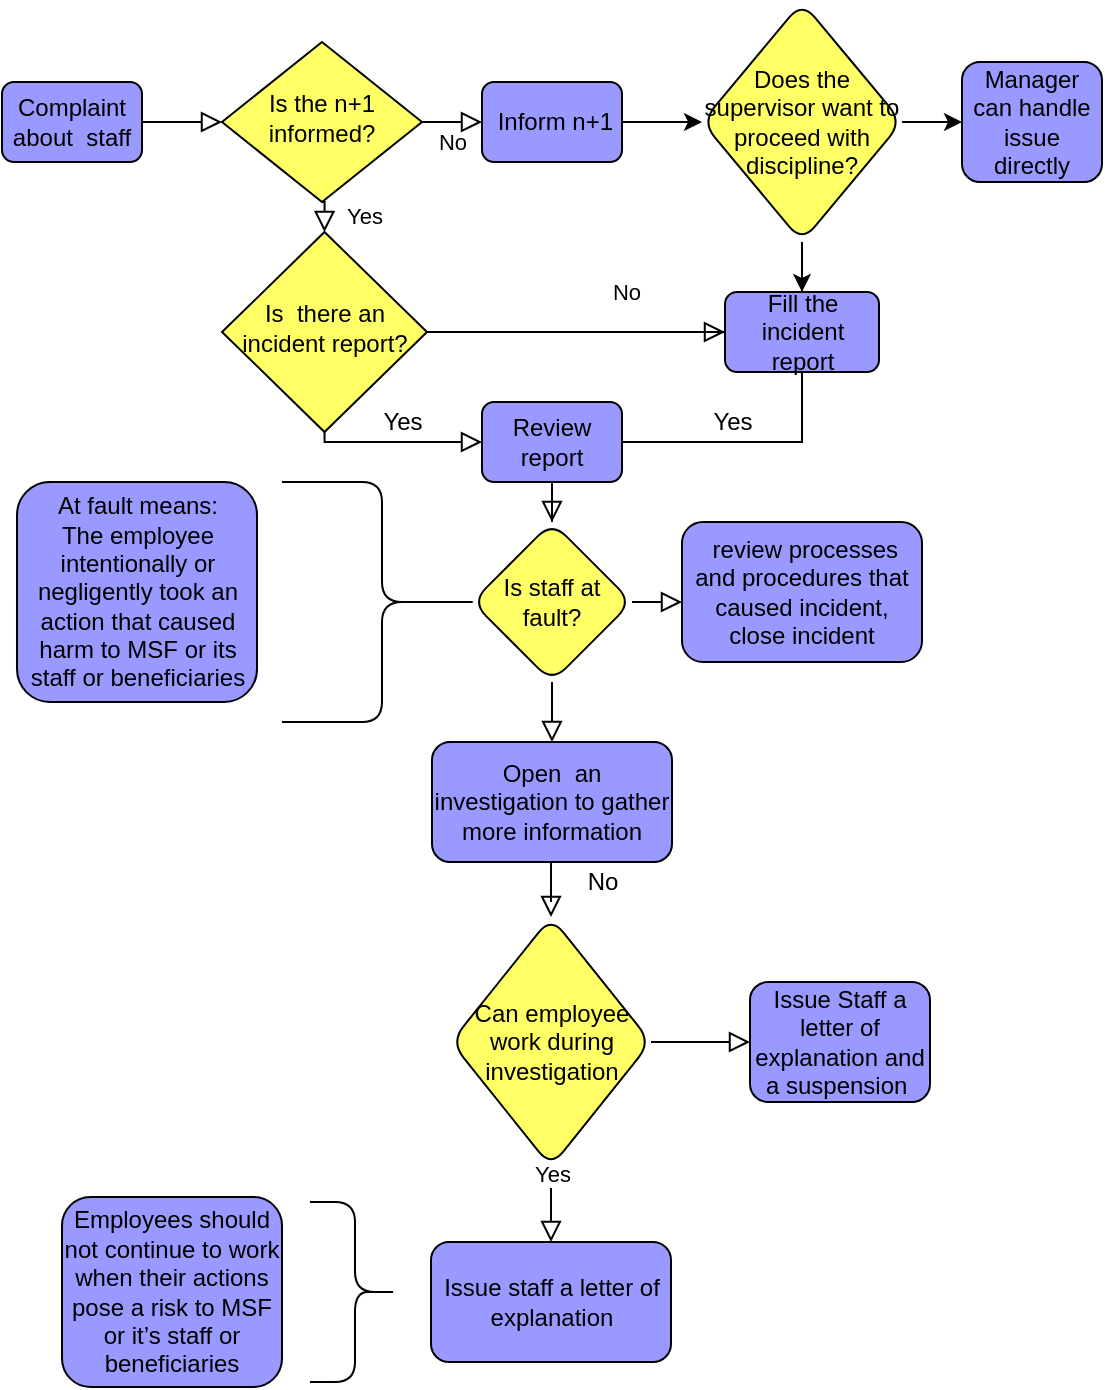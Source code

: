 <mxfile version="15.7.1" type="github">
  <diagram id="C5RBs43oDa-KdzZeNtuy" name="Page-1">
    <mxGraphModel dx="749" dy="1241" grid="1" gridSize="10" guides="1" tooltips="1" connect="1" arrows="1" fold="1" page="1" pageScale="1" pageWidth="827" pageHeight="1169" math="0" shadow="0">
      <root>
        <mxCell id="WIyWlLk6GJQsqaUBKTNV-0" />
        <mxCell id="WIyWlLk6GJQsqaUBKTNV-1" parent="WIyWlLk6GJQsqaUBKTNV-0" />
        <mxCell id="WIyWlLk6GJQsqaUBKTNV-2" value="" style="rounded=0;html=1;jettySize=auto;orthogonalLoop=1;fontSize=11;endArrow=block;endFill=0;endSize=8;strokeWidth=1;shadow=0;labelBackgroundColor=none;edgeStyle=orthogonalEdgeStyle;entryX=0;entryY=0.5;entryDx=0;entryDy=0;" parent="WIyWlLk6GJQsqaUBKTNV-1" source="WIyWlLk6GJQsqaUBKTNV-3" target="WIyWlLk6GJQsqaUBKTNV-6" edge="1">
          <mxGeometry relative="1" as="geometry">
            <mxPoint x="115" y="210" as="targetPoint" />
            <Array as="points" />
          </mxGeometry>
        </mxCell>
        <mxCell id="WIyWlLk6GJQsqaUBKTNV-3" value="Complaint about &amp;nbsp;staff" style="rounded=1;whiteSpace=wrap;html=1;fontSize=12;glass=0;strokeWidth=1;shadow=0;fillColor=#9999FF;" parent="WIyWlLk6GJQsqaUBKTNV-1" vertex="1">
          <mxGeometry x="40" y="40" width="70" height="40" as="geometry" />
        </mxCell>
        <mxCell id="WIyWlLk6GJQsqaUBKTNV-4" value="Yes" style="rounded=0;html=1;jettySize=auto;orthogonalLoop=1;fontSize=11;endArrow=block;endFill=0;endSize=8;strokeWidth=1;shadow=0;labelBackgroundColor=none;edgeStyle=orthogonalEdgeStyle;exitX=0.5;exitY=1;exitDx=0;exitDy=0;entryX=0.5;entryY=0;entryDx=0;entryDy=0;" parent="WIyWlLk6GJQsqaUBKTNV-1" source="WIyWlLk6GJQsqaUBKTNV-6" target="WIyWlLk6GJQsqaUBKTNV-10" edge="1">
          <mxGeometry y="20" relative="1" as="geometry">
            <mxPoint as="offset" />
            <mxPoint x="120" y="130" as="sourcePoint" />
            <mxPoint x="90" y="240" as="targetPoint" />
            <Array as="points" />
          </mxGeometry>
        </mxCell>
        <mxCell id="WIyWlLk6GJQsqaUBKTNV-5" value="No" style="edgeStyle=orthogonalEdgeStyle;rounded=0;html=1;jettySize=auto;orthogonalLoop=1;fontSize=11;endArrow=block;endFill=0;endSize=8;strokeWidth=1;shadow=0;labelBackgroundColor=none;" parent="WIyWlLk6GJQsqaUBKTNV-1" source="WIyWlLk6GJQsqaUBKTNV-6" target="WIyWlLk6GJQsqaUBKTNV-7" edge="1">
          <mxGeometry y="10" relative="1" as="geometry">
            <mxPoint as="offset" />
          </mxGeometry>
        </mxCell>
        <mxCell id="WIyWlLk6GJQsqaUBKTNV-6" value="Is the n+1 informed?" style="rhombus;whiteSpace=wrap;html=1;shadow=0;fontFamily=Helvetica;fontSize=12;align=center;strokeWidth=1;spacing=6;spacingTop=-4;fillColor=#FFFF66;" parent="WIyWlLk6GJQsqaUBKTNV-1" vertex="1">
          <mxGeometry x="150" y="20" width="100" height="80" as="geometry" />
        </mxCell>
        <mxCell id="p9a7xt2REOktt-Pt6FsS-1" value="" style="edgeStyle=orthogonalEdgeStyle;rounded=0;orthogonalLoop=1;jettySize=auto;html=1;" edge="1" parent="WIyWlLk6GJQsqaUBKTNV-1" source="WIyWlLk6GJQsqaUBKTNV-7" target="p9a7xt2REOktt-Pt6FsS-0">
          <mxGeometry relative="1" as="geometry" />
        </mxCell>
        <mxCell id="WIyWlLk6GJQsqaUBKTNV-7" value="&amp;nbsp;Inform n+1" style="rounded=1;whiteSpace=wrap;html=1;fontSize=12;glass=0;strokeWidth=1;shadow=0;fillColor=#9999FF;" parent="WIyWlLk6GJQsqaUBKTNV-1" vertex="1">
          <mxGeometry x="280" y="40" width="70" height="40" as="geometry" />
        </mxCell>
        <mxCell id="WIyWlLk6GJQsqaUBKTNV-8" value="No" style="rounded=0;html=1;jettySize=auto;orthogonalLoop=1;fontSize=11;endArrow=block;endFill=0;endSize=8;strokeWidth=1;shadow=0;labelBackgroundColor=none;edgeStyle=orthogonalEdgeStyle;" parent="WIyWlLk6GJQsqaUBKTNV-1" source="WIyWlLk6GJQsqaUBKTNV-10" target="WIyWlLk6GJQsqaUBKTNV-11" edge="1">
          <mxGeometry x="0.333" y="20" relative="1" as="geometry">
            <mxPoint as="offset" />
          </mxGeometry>
        </mxCell>
        <mxCell id="WIyWlLk6GJQsqaUBKTNV-10" value="Is &amp;nbsp;there an incident report?" style="rhombus;whiteSpace=wrap;html=1;shadow=0;fontFamily=Helvetica;fontSize=12;align=center;strokeWidth=1;spacing=6;spacingTop=-4;fillColor=#FFFF66;" parent="WIyWlLk6GJQsqaUBKTNV-1" vertex="1">
          <mxGeometry x="150" y="115" width="102.5" height="100" as="geometry" />
        </mxCell>
        <mxCell id="p9a7xt2REOktt-Pt6FsS-11" value="" style="edgeStyle=orthogonalEdgeStyle;rounded=0;orthogonalLoop=1;jettySize=auto;html=1;shadow=0;labelBackgroundColor=none;endArrow=block;endFill=0;endSize=8;strokeWidth=1;" edge="1" parent="WIyWlLk6GJQsqaUBKTNV-1" source="WIyWlLk6GJQsqaUBKTNV-12" target="p9a7xt2REOktt-Pt6FsS-10">
          <mxGeometry relative="1" as="geometry" />
        </mxCell>
        <mxCell id="WIyWlLk6GJQsqaUBKTNV-12" value="Review report" style="rounded=1;whiteSpace=wrap;html=1;fontSize=12;glass=0;strokeWidth=1;shadow=0;fillColor=#9999FF;" parent="WIyWlLk6GJQsqaUBKTNV-1" vertex="1">
          <mxGeometry x="280" y="200" width="70" height="40" as="geometry" />
        </mxCell>
        <mxCell id="p9a7xt2REOktt-Pt6FsS-3" value="" style="edgeStyle=orthogonalEdgeStyle;rounded=0;orthogonalLoop=1;jettySize=auto;html=1;" edge="1" parent="WIyWlLk6GJQsqaUBKTNV-1" source="p9a7xt2REOktt-Pt6FsS-0" target="WIyWlLk6GJQsqaUBKTNV-11">
          <mxGeometry relative="1" as="geometry" />
        </mxCell>
        <mxCell id="p9a7xt2REOktt-Pt6FsS-6" value="" style="edgeStyle=orthogonalEdgeStyle;rounded=0;orthogonalLoop=1;jettySize=auto;html=1;startArrow=none;exitX=0.5;exitY=0;exitDx=0;exitDy=0;" edge="1" parent="WIyWlLk6GJQsqaUBKTNV-1" source="p9a7xt2REOktt-Pt6FsS-0" target="p9a7xt2REOktt-Pt6FsS-5">
          <mxGeometry relative="1" as="geometry">
            <mxPoint x="500" y="130" as="sourcePoint" />
            <Array as="points">
              <mxPoint x="490" y="60" />
              <mxPoint x="490" y="60" />
            </Array>
          </mxGeometry>
        </mxCell>
        <mxCell id="p9a7xt2REOktt-Pt6FsS-0" value="Does the supervisor want to proceed with discipline?" style="rhombus;whiteSpace=wrap;html=1;rounded=1;shadow=0;strokeWidth=1;glass=0;rotation=0;direction=south;fillColor=#FFFF66;" vertex="1" parent="WIyWlLk6GJQsqaUBKTNV-1">
          <mxGeometry x="390" width="100" height="120" as="geometry" />
        </mxCell>
        <mxCell id="p9a7xt2REOktt-Pt6FsS-9" value="" style="edgeStyle=orthogonalEdgeStyle;rounded=0;orthogonalLoop=1;jettySize=auto;html=1;shadow=0;labelBackgroundColor=none;endArrow=block;endFill=0;endSize=8;strokeWidth=1;startArrow=none;exitX=0.5;exitY=1;exitDx=0;exitDy=0;" edge="1" parent="WIyWlLk6GJQsqaUBKTNV-1" source="WIyWlLk6GJQsqaUBKTNV-10">
          <mxGeometry relative="1" as="geometry">
            <mxPoint x="200" y="290" as="sourcePoint" />
            <mxPoint x="280" y="220" as="targetPoint" />
            <Array as="points">
              <mxPoint x="201" y="220" />
              <mxPoint x="280" y="220" />
            </Array>
          </mxGeometry>
        </mxCell>
        <mxCell id="p9a7xt2REOktt-Pt6FsS-2" value="" style="edgeStyle=orthogonalEdgeStyle;rounded=0;html=1;jettySize=auto;orthogonalLoop=1;fontSize=11;endArrow=none;endFill=0;endSize=8;strokeWidth=1;shadow=0;labelBackgroundColor=none;" edge="1" parent="WIyWlLk6GJQsqaUBKTNV-1" source="WIyWlLk6GJQsqaUBKTNV-10" target="WIyWlLk6GJQsqaUBKTNV-11">
          <mxGeometry y="10" relative="1" as="geometry">
            <mxPoint as="offset" />
            <mxPoint x="157.469" y="315.033" as="sourcePoint" />
            <mxPoint x="424.984" y="530" as="targetPoint" />
          </mxGeometry>
        </mxCell>
        <mxCell id="p9a7xt2REOktt-Pt6FsS-5" value="Manager can handle issue directly" style="whiteSpace=wrap;html=1;rounded=1;shadow=0;strokeWidth=1;glass=0;fillColor=#9999FF;" vertex="1" parent="WIyWlLk6GJQsqaUBKTNV-1">
          <mxGeometry x="520" y="30" width="70" height="60" as="geometry" />
        </mxCell>
        <mxCell id="p9a7xt2REOktt-Pt6FsS-7" value="No" style="text;html=1;align=center;verticalAlign=middle;resizable=0;points=[];autosize=1;strokeColor=none;fillColor=none;" vertex="1" parent="WIyWlLk6GJQsqaUBKTNV-1">
          <mxGeometry x="425" y="140" width="30" height="20" as="geometry" />
        </mxCell>
        <mxCell id="p9a7xt2REOktt-Pt6FsS-15" value="" style="edgeStyle=orthogonalEdgeStyle;rounded=0;orthogonalLoop=1;jettySize=auto;html=1;shadow=0;labelBackgroundColor=none;endArrow=block;endFill=0;endSize=8;strokeWidth=1;" edge="1" parent="WIyWlLk6GJQsqaUBKTNV-1" source="p9a7xt2REOktt-Pt6FsS-10" target="p9a7xt2REOktt-Pt6FsS-14">
          <mxGeometry relative="1" as="geometry">
            <Array as="points">
              <mxPoint x="380" y="300" />
              <mxPoint x="380" y="300" />
            </Array>
          </mxGeometry>
        </mxCell>
        <mxCell id="p9a7xt2REOktt-Pt6FsS-18" value="" style="edgeStyle=orthogonalEdgeStyle;rounded=0;orthogonalLoop=1;jettySize=auto;html=1;shadow=0;labelBackgroundColor=none;endArrow=block;endFill=0;endSize=8;strokeWidth=1;entryX=0.5;entryY=0;entryDx=0;entryDy=0;" edge="1" parent="WIyWlLk6GJQsqaUBKTNV-1" source="p9a7xt2REOktt-Pt6FsS-10" target="p9a7xt2REOktt-Pt6FsS-17">
          <mxGeometry relative="1" as="geometry">
            <mxPoint x="170" y="470" as="targetPoint" />
          </mxGeometry>
        </mxCell>
        <mxCell id="p9a7xt2REOktt-Pt6FsS-10" value="Is staff at fault?" style="rhombus;whiteSpace=wrap;html=1;rounded=1;shadow=0;strokeWidth=1;glass=0;fillColor=#FFFF66;" vertex="1" parent="WIyWlLk6GJQsqaUBKTNV-1">
          <mxGeometry x="275" y="260" width="80" height="80" as="geometry" />
        </mxCell>
        <mxCell id="p9a7xt2REOktt-Pt6FsS-12" value="At fault means:&lt;br&gt;The employee intentionally or negligently took an action that caused harm to MSF or its staff or beneficiaries" style="whiteSpace=wrap;html=1;rounded=1;shadow=0;strokeWidth=1;glass=0;fillColor=#9999FF;" vertex="1" parent="WIyWlLk6GJQsqaUBKTNV-1">
          <mxGeometry x="47.5" y="240" width="120" height="110" as="geometry" />
        </mxCell>
        <mxCell id="p9a7xt2REOktt-Pt6FsS-14" value="&amp;nbsp;review processes and procedures that caused incident, close incident" style="whiteSpace=wrap;html=1;rounded=1;shadow=0;strokeWidth=1;glass=0;fillColor=#9999FF;" vertex="1" parent="WIyWlLk6GJQsqaUBKTNV-1">
          <mxGeometry x="380" y="260" width="120" height="70" as="geometry" />
        </mxCell>
        <mxCell id="p9a7xt2REOktt-Pt6FsS-16" value="No" style="text;html=1;align=center;verticalAlign=middle;resizable=0;points=[];autosize=1;strokeColor=none;fillColor=none;" vertex="1" parent="WIyWlLk6GJQsqaUBKTNV-1">
          <mxGeometry x="325" y="430" width="30" height="20" as="geometry" />
        </mxCell>
        <mxCell id="p9a7xt2REOktt-Pt6FsS-20" value="" style="edgeStyle=orthogonalEdgeStyle;rounded=0;orthogonalLoop=1;jettySize=auto;html=1;shadow=0;labelBackgroundColor=none;endArrow=block;endFill=0;endSize=8;strokeWidth=1;entryX=0.5;entryY=0;entryDx=0;entryDy=0;" edge="1" parent="WIyWlLk6GJQsqaUBKTNV-1" source="p9a7xt2REOktt-Pt6FsS-17" target="p9a7xt2REOktt-Pt6FsS-19">
          <mxGeometry relative="1" as="geometry">
            <mxPoint x="190" y="510" as="targetPoint" />
            <Array as="points">
              <mxPoint x="315" y="450" />
            </Array>
          </mxGeometry>
        </mxCell>
        <mxCell id="p9a7xt2REOktt-Pt6FsS-17" value="Open &amp;nbsp;an investigation to gather more information" style="whiteSpace=wrap;html=1;rounded=1;shadow=0;strokeWidth=1;glass=0;fillColor=#9999FF;" vertex="1" parent="WIyWlLk6GJQsqaUBKTNV-1">
          <mxGeometry x="255" y="370" width="120" height="60" as="geometry" />
        </mxCell>
        <mxCell id="p9a7xt2REOktt-Pt6FsS-28" value="" style="edgeStyle=orthogonalEdgeStyle;rounded=0;orthogonalLoop=1;jettySize=auto;html=1;shadow=0;labelBackgroundColor=none;endArrow=block;endFill=0;endSize=8;strokeWidth=1;" edge="1" parent="WIyWlLk6GJQsqaUBKTNV-1" source="p9a7xt2REOktt-Pt6FsS-19" target="p9a7xt2REOktt-Pt6FsS-27">
          <mxGeometry relative="1" as="geometry" />
        </mxCell>
        <mxCell id="p9a7xt2REOktt-Pt6FsS-29" value="Yes" style="edgeLabel;html=1;align=center;verticalAlign=middle;resizable=0;points=[];" vertex="1" connectable="0" parent="p9a7xt2REOktt-Pt6FsS-28">
          <mxGeometry x="-0.836" relative="1" as="geometry">
            <mxPoint as="offset" />
          </mxGeometry>
        </mxCell>
        <mxCell id="p9a7xt2REOktt-Pt6FsS-31" value="" style="edgeStyle=orthogonalEdgeStyle;rounded=0;orthogonalLoop=1;jettySize=auto;html=1;shadow=0;labelBackgroundColor=none;endArrow=block;endFill=0;endSize=8;strokeWidth=1;" edge="1" parent="WIyWlLk6GJQsqaUBKTNV-1" source="p9a7xt2REOktt-Pt6FsS-19" target="p9a7xt2REOktt-Pt6FsS-30">
          <mxGeometry relative="1" as="geometry" />
        </mxCell>
        <mxCell id="p9a7xt2REOktt-Pt6FsS-19" value="Can employee work during investigation" style="rhombus;whiteSpace=wrap;html=1;rounded=1;shadow=0;strokeWidth=1;glass=0;fillColor=#FFFF66;" vertex="1" parent="WIyWlLk6GJQsqaUBKTNV-1">
          <mxGeometry x="264.5" y="457.5" width="100" height="125" as="geometry" />
        </mxCell>
        <mxCell id="p9a7xt2REOktt-Pt6FsS-21" value="" style="shape=curlyBracket;whiteSpace=wrap;html=1;rounded=1;flipH=1;size=0.5;" vertex="1" parent="WIyWlLk6GJQsqaUBKTNV-1">
          <mxGeometry x="180" y="240" width="100" height="120" as="geometry" />
        </mxCell>
        <mxCell id="p9a7xt2REOktt-Pt6FsS-22" value="" style="shape=curlyBracket;whiteSpace=wrap;html=1;rounded=1;flipH=1;size=0.5;" vertex="1" parent="WIyWlLk6GJQsqaUBKTNV-1">
          <mxGeometry x="194" y="600" width="45" height="90" as="geometry" />
        </mxCell>
        <mxCell id="p9a7xt2REOktt-Pt6FsS-23" value="Employees should not continue to work when their actions pose a risk to MSF or it’s staff or beneficiaries" style="whiteSpace=wrap;html=1;rounded=1;shadow=0;strokeWidth=1;glass=0;fillColor=#9999FF;" vertex="1" parent="WIyWlLk6GJQsqaUBKTNV-1">
          <mxGeometry x="70" y="597.5" width="110" height="95" as="geometry" />
        </mxCell>
        <mxCell id="p9a7xt2REOktt-Pt6FsS-27" value="Issue staff a letter of explanation" style="whiteSpace=wrap;html=1;rounded=1;shadow=0;strokeWidth=1;glass=0;fillColor=#9999FF;" vertex="1" parent="WIyWlLk6GJQsqaUBKTNV-1">
          <mxGeometry x="254.5" y="620" width="120" height="60" as="geometry" />
        </mxCell>
        <mxCell id="p9a7xt2REOktt-Pt6FsS-30" value="Issue Staff a letter of explanation and a suspension&amp;nbsp;" style="whiteSpace=wrap;html=1;rounded=1;shadow=0;strokeWidth=1;glass=0;fillColor=#9999FF;" vertex="1" parent="WIyWlLk6GJQsqaUBKTNV-1">
          <mxGeometry x="414" y="490" width="90" height="60" as="geometry" />
        </mxCell>
        <mxCell id="WIyWlLk6GJQsqaUBKTNV-11" value="Fill the incident report" style="rounded=1;whiteSpace=wrap;html=1;fontSize=12;glass=0;strokeWidth=1;shadow=0;fillColor=#9999FF;" parent="WIyWlLk6GJQsqaUBKTNV-1" vertex="1">
          <mxGeometry x="401.5" y="145" width="77" height="40" as="geometry" />
        </mxCell>
        <mxCell id="p9a7xt2REOktt-Pt6FsS-32" value="" style="edgeStyle=orthogonalEdgeStyle;rounded=0;orthogonalLoop=1;jettySize=auto;html=1;endArrow=none;" edge="1" parent="WIyWlLk6GJQsqaUBKTNV-1" source="p9a7xt2REOktt-Pt6FsS-0" target="WIyWlLk6GJQsqaUBKTNV-11">
          <mxGeometry relative="1" as="geometry">
            <mxPoint x="450" y="108" as="sourcePoint" />
            <mxPoint x="520" y="60" as="targetPoint" />
            <Array as="points">
              <mxPoint x="450" y="160" />
            </Array>
          </mxGeometry>
        </mxCell>
        <mxCell id="p9a7xt2REOktt-Pt6FsS-4" value="Yes" style="text;html=1;align=center;verticalAlign=middle;resizable=0;points=[];autosize=1;strokeColor=none;fillColor=none;" vertex="1" parent="WIyWlLk6GJQsqaUBKTNV-1">
          <mxGeometry x="220" y="200" width="40" height="20" as="geometry" />
        </mxCell>
        <mxCell id="p9a7xt2REOktt-Pt6FsS-34" value="Yes" style="text;html=1;align=center;verticalAlign=middle;resizable=0;points=[];autosize=1;strokeColor=none;fillColor=none;" vertex="1" parent="WIyWlLk6GJQsqaUBKTNV-1">
          <mxGeometry x="385" y="200" width="40" height="20" as="geometry" />
        </mxCell>
        <mxCell id="p9a7xt2REOktt-Pt6FsS-35" value="" style="edgeStyle=orthogonalEdgeStyle;rounded=0;html=1;jettySize=auto;orthogonalLoop=1;fontSize=11;endArrow=none;endFill=0;endSize=8;strokeWidth=1;shadow=0;labelBackgroundColor=none;startArrow=none;entryX=1;entryY=0.5;entryDx=0;entryDy=0;" edge="1" parent="WIyWlLk6GJQsqaUBKTNV-1" source="WIyWlLk6GJQsqaUBKTNV-11" target="WIyWlLk6GJQsqaUBKTNV-12">
          <mxGeometry x="0.172" y="-70" relative="1" as="geometry">
            <mxPoint x="-70" y="70" as="offset" />
            <mxPoint x="440" y="185" as="sourcePoint" />
            <mxPoint x="405" y="260" as="targetPoint" />
            <Array as="points">
              <mxPoint x="440" y="220" />
            </Array>
          </mxGeometry>
        </mxCell>
      </root>
    </mxGraphModel>
  </diagram>
</mxfile>
